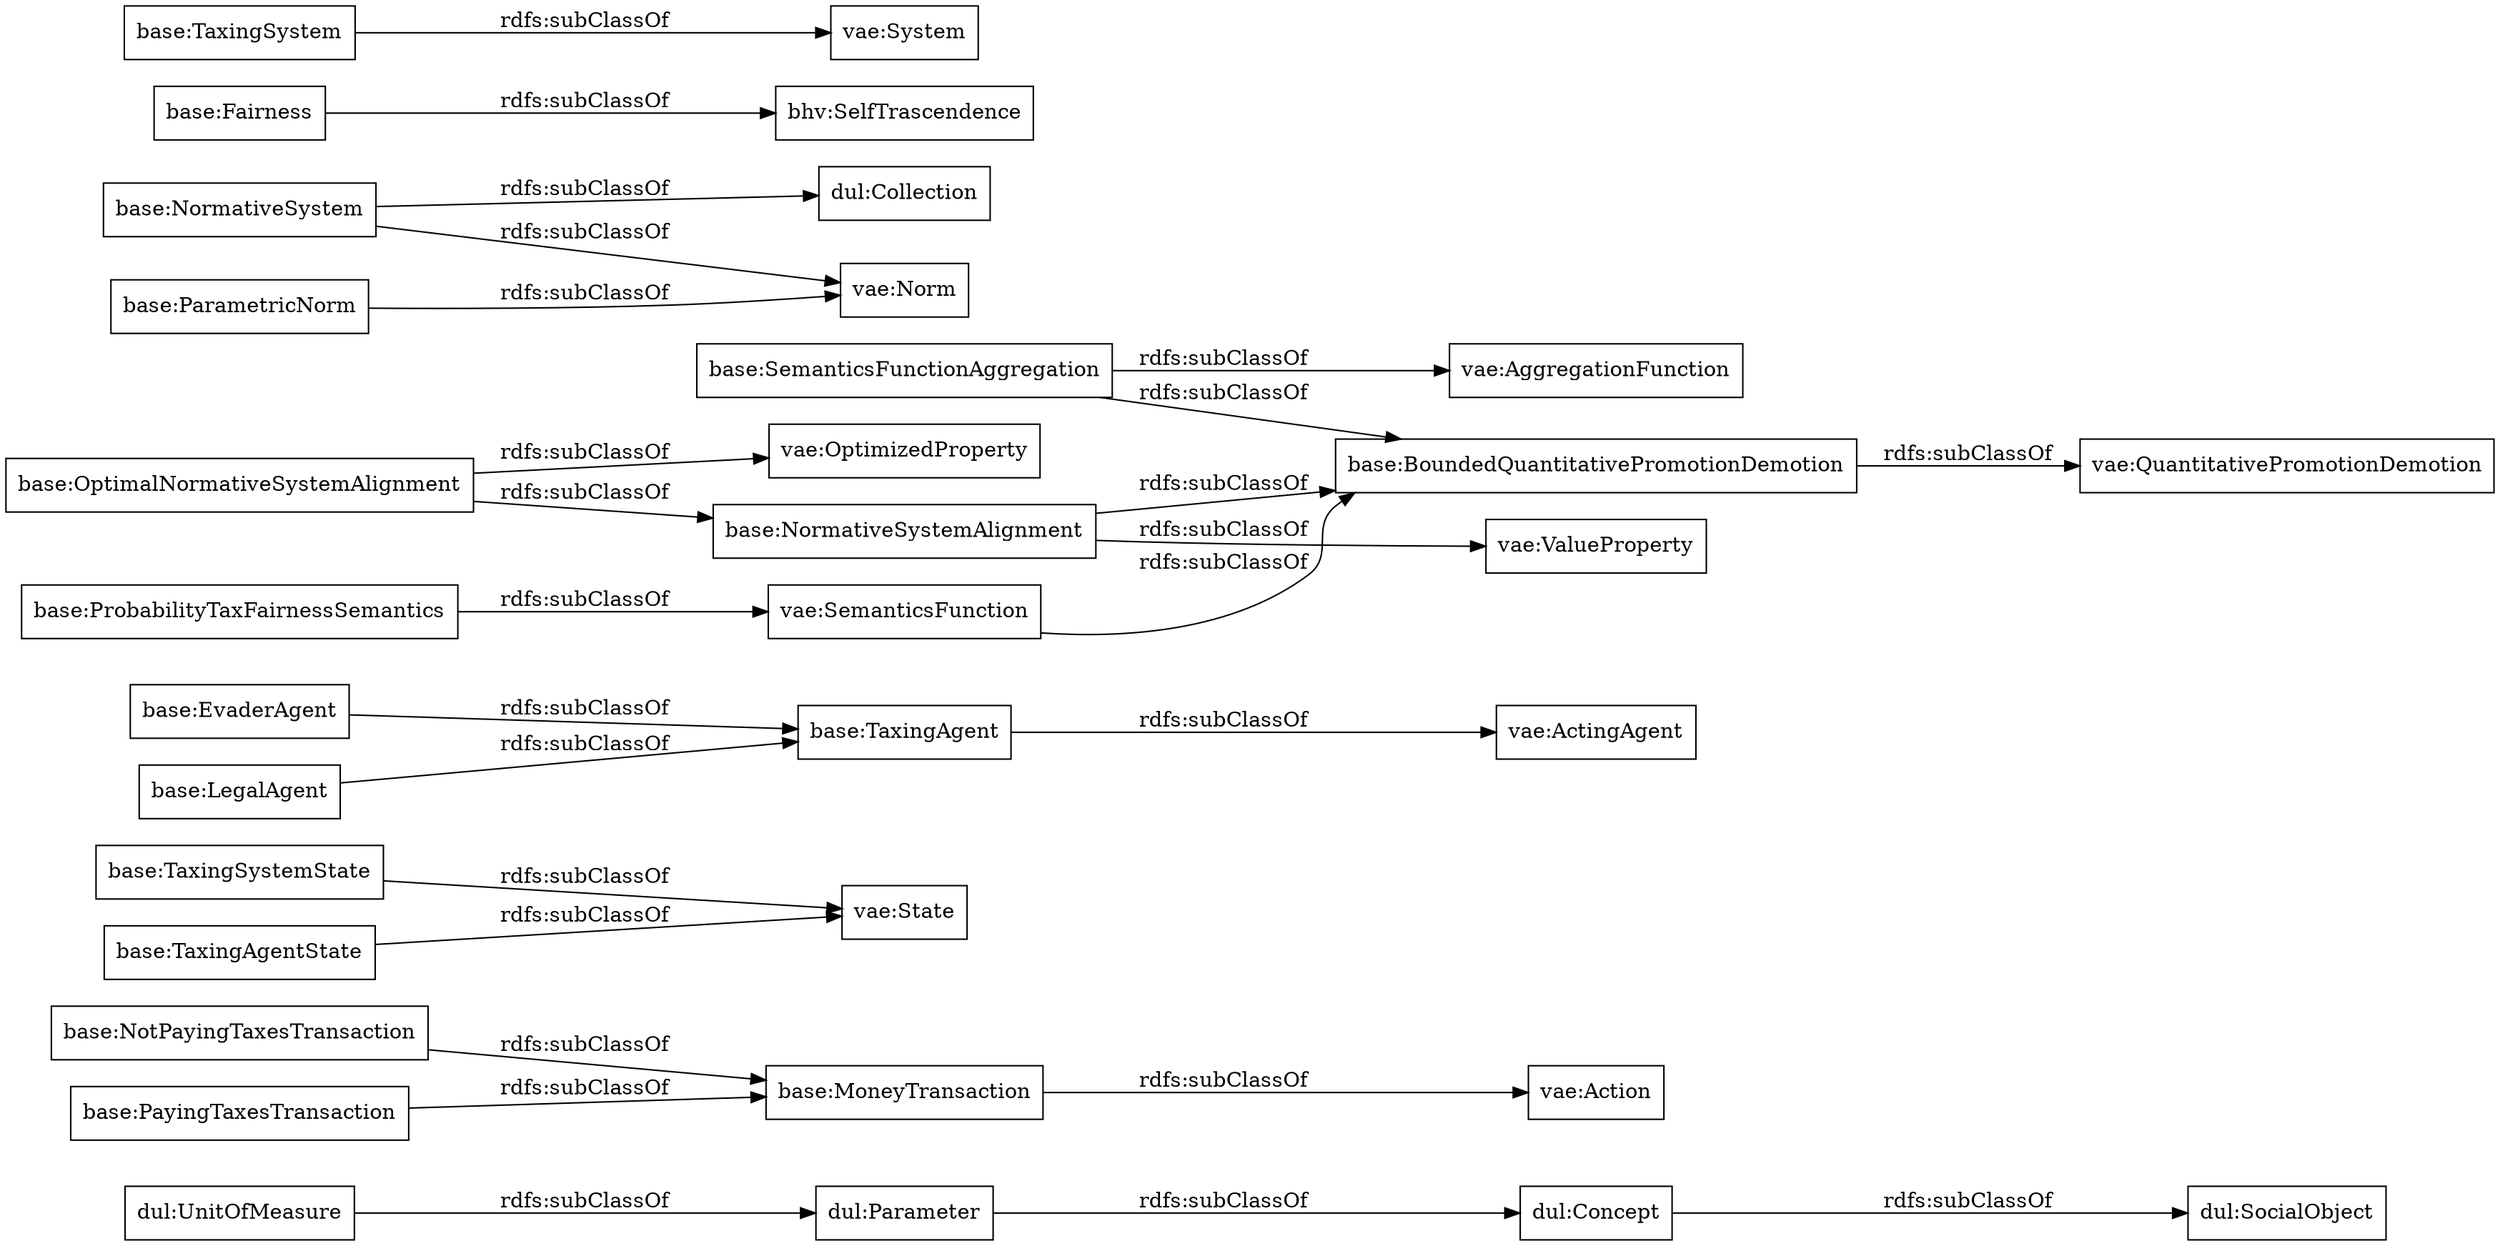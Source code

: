 digraph ar2dtool_diagram { 
rankdir=LR;
size="1000"
node [shape = rectangle, color="black"]; "dul:Concept" "base:NotPayingTaxesTransaction" "base:TaxingSystemState" "base:EvaderAgent" "base:MoneyTransaction" "dul:UnitOfMeasure" "base:TaxingAgentState" "base:SemanticsFunctionAggregation" "base:NormativeSystem" "base:Fairness" "base:BoundedQuantitativePromotionDemotion" "dul:Parameter" "base:TaxingAgent" "base:TaxingSystem" "base:ProbabilityTaxFairnessSemantics" "base:NormativeSystemAlignment" "base:OptimalNormativeSystemAlignment" "base:ParametricNorm" "base:LegalAgent" "base:PayingTaxesTransaction" ; /*classes style*/
	"base:LegalAgent" -> "base:TaxingAgent" [ label = "rdfs:subClassOf" ];
	"base:BoundedQuantitativePromotionDemotion" -> "vae:QuantitativePromotionDemotion" [ label = "rdfs:subClassOf" ];
	"base:ProbabilityTaxFairnessSemantics" -> "vae:SemanticsFunction" [ label = "rdfs:subClassOf" ];
	"dul:Concept" -> "dul:SocialObject" [ label = "rdfs:subClassOf" ];
	"base:TaxingSystemState" -> "vae:State" [ label = "rdfs:subClassOf" ];
	"dul:UnitOfMeasure" -> "dul:Parameter" [ label = "rdfs:subClassOf" ];
	"base:SemanticsFunctionAggregation" -> "base:BoundedQuantitativePromotionDemotion" [ label = "rdfs:subClassOf" ];
	"base:SemanticsFunctionAggregation" -> "vae:AggregationFunction" [ label = "rdfs:subClassOf" ];
	"base:EvaderAgent" -> "base:TaxingAgent" [ label = "rdfs:subClassOf" ];
	"base:TaxingAgent" -> "vae:ActingAgent" [ label = "rdfs:subClassOf" ];
	"base:NotPayingTaxesTransaction" -> "base:MoneyTransaction" [ label = "rdfs:subClassOf" ];
	"base:OptimalNormativeSystemAlignment" -> "base:NormativeSystemAlignment" [ label = "rdfs:subClassOf" ];
	"base:OptimalNormativeSystemAlignment" -> "vae:OptimizedProperty" [ label = "rdfs:subClassOf" ];
	"base:PayingTaxesTransaction" -> "base:MoneyTransaction" [ label = "rdfs:subClassOf" ];
	"base:NormativeSystem" -> "vae:Norm" [ label = "rdfs:subClassOf" ];
	"base:NormativeSystem" -> "dul:Collection" [ label = "rdfs:subClassOf" ];
	"base:TaxingAgentState" -> "vae:State" [ label = "rdfs:subClassOf" ];
	"dul:Parameter" -> "dul:Concept" [ label = "rdfs:subClassOf" ];
	"base:MoneyTransaction" -> "vae:Action" [ label = "rdfs:subClassOf" ];
	"base:Fairness" -> "bhv:SelfTrascendence" [ label = "rdfs:subClassOf" ];
	"vae:SemanticsFunction" -> "base:BoundedQuantitativePromotionDemotion" [ label = "rdfs:subClassOf" ];
	"base:ParametricNorm" -> "vae:Norm" [ label = "rdfs:subClassOf" ];
	"base:NormativeSystemAlignment" -> "base:BoundedQuantitativePromotionDemotion" [ label = "rdfs:subClassOf" ];
	"base:NormativeSystemAlignment" -> "vae:ValueProperty" [ label = "rdfs:subClassOf" ];
	"base:TaxingSystem" -> "vae:System" [ label = "rdfs:subClassOf" ];

}
